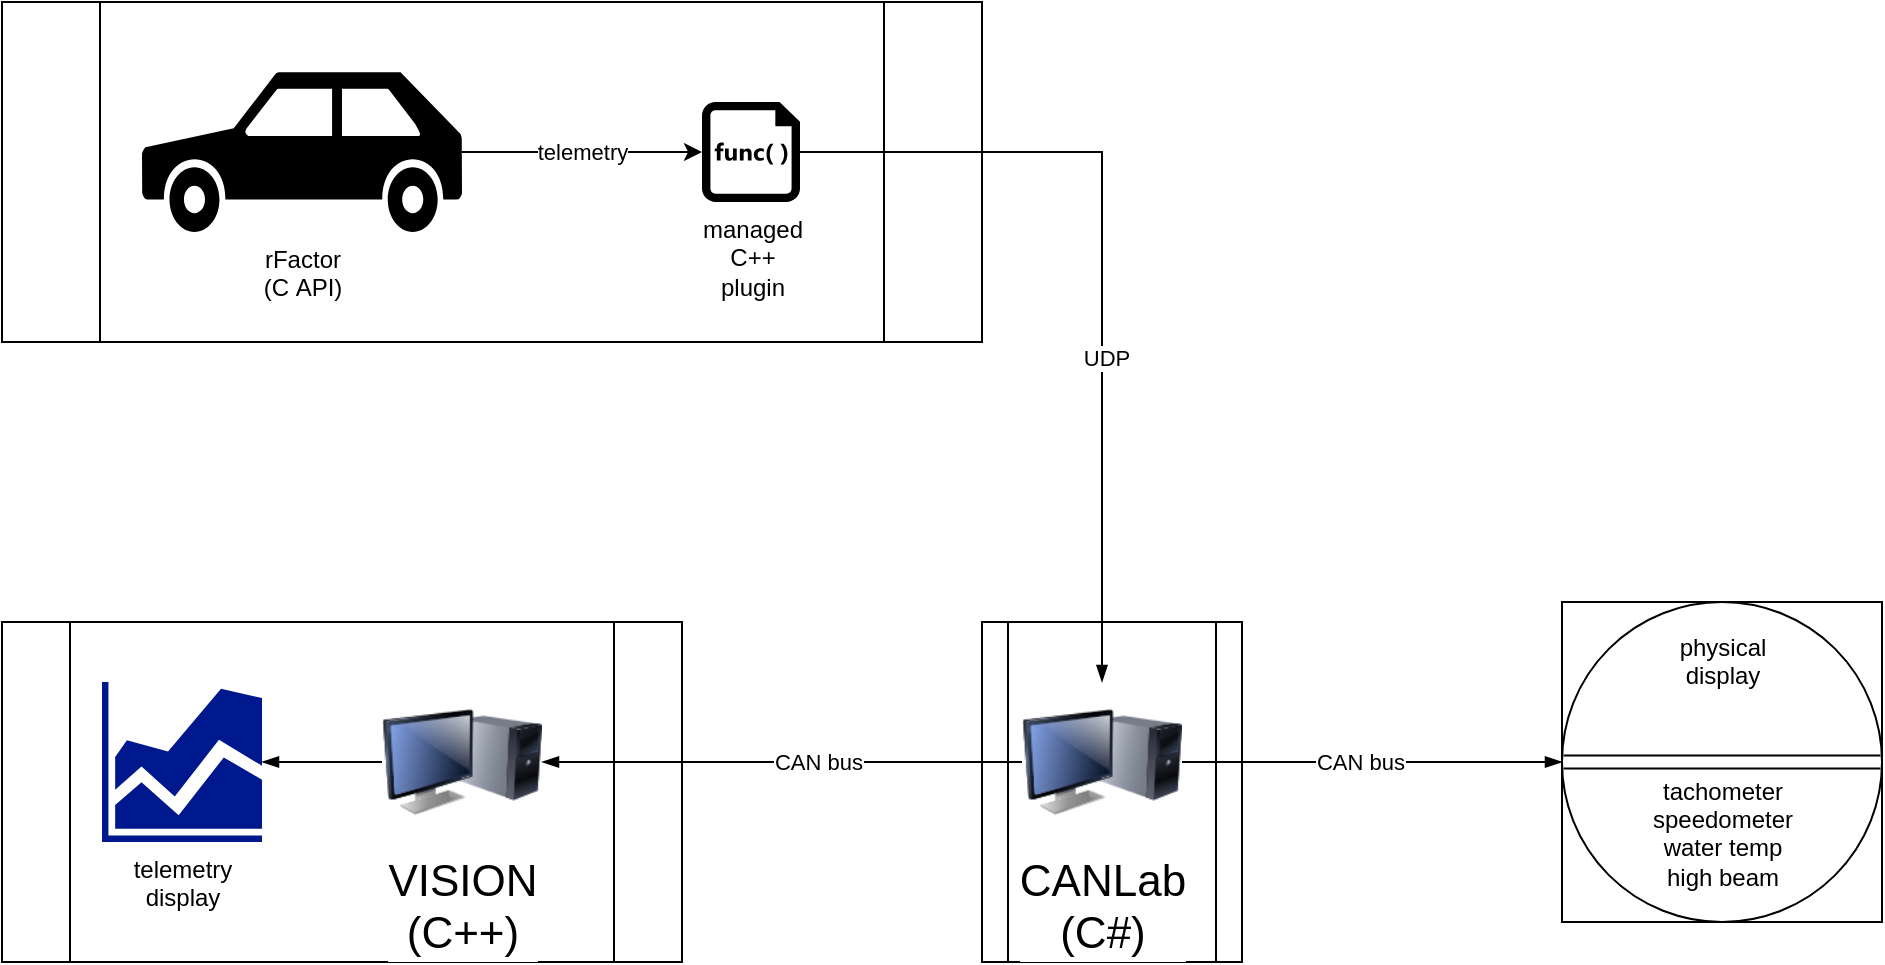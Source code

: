 <mxfile version="13.9.9" type="device"><diagram name="Architecture" id="55a83fd1-7818-8e21-69c5-c3457e3827bb"><mxGraphModel dx="1422" dy="822" grid="1" gridSize="10" guides="1" tooltips="1" connect="1" arrows="1" fold="1" page="1" pageScale="1" pageWidth="1169" pageHeight="827" background="#ffffff" math="0" shadow="0"><root><mxCell id="0"/><mxCell id="1" parent="0"/><mxCell id="FkKAc4UebB1lBnirXUeA-2" value="" style="shape=process;whiteSpace=wrap;html=1;backgroundOutline=1;fillColor=none;" parent="1" vertex="1"><mxGeometry x="70" y="360" width="340" height="170" as="geometry"/></mxCell><mxCell id="FkKAc4UebB1lBnirXUeA-3" value="" style="shape=process;whiteSpace=wrap;html=1;backgroundOutline=1;fillColor=none;" parent="1" vertex="1"><mxGeometry x="560" y="360" width="130" height="170" as="geometry"/></mxCell><mxCell id="FkKAc4UebB1lBnirXUeA-1" value="" style="shape=process;whiteSpace=wrap;html=1;backgroundOutline=1;fillColor=none;" parent="1" vertex="1"><mxGeometry x="70" y="50" width="490" height="170" as="geometry"/></mxCell><mxCell id="8zGKIjGxaLRgds2iw8bD-5" style="edgeStyle=orthogonalEdgeStyle;rounded=0;orthogonalLoop=1;jettySize=auto;html=1;entryX=0;entryY=0.5;entryDx=0;entryDy=0;startArrow=blockThin;startFill=1;endArrow=none;endFill=0;" parent="1" source="69ecfefc5c41e42c-5" target="8zGKIjGxaLRgds2iw8bD-3" edge="1"><mxGeometry relative="1" as="geometry"/></mxCell><mxCell id="8zGKIjGxaLRgds2iw8bD-9" value="CAN bus" style="edgeLabel;html=1;align=center;verticalAlign=middle;resizable=0;points=[];" parent="8zGKIjGxaLRgds2iw8bD-5" vertex="1" connectable="0"><mxGeometry x="0.253" relative="1" as="geometry"><mxPoint x="-13" as="offset"/></mxGeometry></mxCell><mxCell id="8zGKIjGxaLRgds2iw8bD-8" style="edgeStyle=orthogonalEdgeStyle;rounded=0;orthogonalLoop=1;jettySize=auto;html=1;endArrow=blockThin;endFill=1;" parent="1" source="69ecfefc5c41e42c-5" target="8zGKIjGxaLRgds2iw8bD-7" edge="1"><mxGeometry relative="1" as="geometry"/></mxCell><mxCell id="69ecfefc5c41e42c-5" value="VISION&lt;br&gt;(C++)" style="image;html=1;labelBackgroundColor=#ffffff;image=img/lib/clip_art/computers/Monitor_Tower_128x128.png;rounded=1;shadow=0;comic=0;strokeWidth=2;fontSize=22" parent="1" vertex="1"><mxGeometry x="260" y="390" width="80" height="80" as="geometry"/></mxCell><mxCell id="8zGKIjGxaLRgds2iw8bD-4" style="edgeStyle=orthogonalEdgeStyle;rounded=0;orthogonalLoop=1;jettySize=auto;html=1;entryX=0.5;entryY=0;entryDx=0;entryDy=0;endArrow=blockThin;endFill=1;exitX=1;exitY=0.5;exitDx=0;exitDy=0;exitPerimeter=0;" parent="1" source="FkKAc4UebB1lBnirXUeA-4" target="8zGKIjGxaLRgds2iw8bD-3" edge="1"><mxGeometry relative="1" as="geometry"/></mxCell><mxCell id="8zGKIjGxaLRgds2iw8bD-11" value="UDP" style="edgeLabel;html=1;align=center;verticalAlign=middle;resizable=0;points=[];" parent="8zGKIjGxaLRgds2iw8bD-4" vertex="1" connectable="0"><mxGeometry x="0.18" y="2" relative="1" as="geometry"><mxPoint y="8.33" as="offset"/></mxGeometry></mxCell><mxCell id="FkKAc4UebB1lBnirXUeA-5" style="edgeStyle=orthogonalEdgeStyle;rounded=0;orthogonalLoop=1;jettySize=auto;html=1;" parent="1" source="8zGKIjGxaLRgds2iw8bD-1" target="FkKAc4UebB1lBnirXUeA-4" edge="1"><mxGeometry relative="1" as="geometry"/></mxCell><mxCell id="FkKAc4UebB1lBnirXUeA-6" value="telemetry" style="edgeLabel;html=1;align=center;verticalAlign=middle;resizable=0;points=[];" parent="FkKAc4UebB1lBnirXUeA-5" vertex="1" connectable="0"><mxGeometry x="0.242" y="2" relative="1" as="geometry"><mxPoint x="-15" y="2" as="offset"/></mxGeometry></mxCell><mxCell id="8zGKIjGxaLRgds2iw8bD-1" value="rFactor&lt;br&gt;(C&amp;nbsp;API)" style="shape=mxgraph.signs.transportation.car_3;html=1;pointerEvents=1;fillColor=#000000;strokeColor=none;verticalLabelPosition=bottom;verticalAlign=top;align=center;" parent="1" vertex="1"><mxGeometry x="140" y="85" width="160" height="80" as="geometry"/></mxCell><mxCell id="8zGKIjGxaLRgds2iw8bD-2" value="physical&lt;br&gt;display&lt;br&gt;&lt;br&gt;&lt;br&gt;&lt;br&gt;tachometer&lt;br&gt;speedometer&lt;br&gt;water temp&lt;br&gt;high beam&lt;br&gt; " style="html=1;outlineConnect=0;align=center;dashed=0;aspect=fixed;shape=mxgraph.pid2inst.sharedCont;mounting=local" parent="1" vertex="1"><mxGeometry x="850" y="350" width="160" height="160" as="geometry"/></mxCell><mxCell id="8zGKIjGxaLRgds2iw8bD-6" style="edgeStyle=orthogonalEdgeStyle;rounded=0;orthogonalLoop=1;jettySize=auto;html=1;entryX=0;entryY=0.5;entryDx=0;entryDy=0;endArrow=blockThin;endFill=1;" parent="1" source="8zGKIjGxaLRgds2iw8bD-3" target="8zGKIjGxaLRgds2iw8bD-2" edge="1"><mxGeometry relative="1" as="geometry"/></mxCell><mxCell id="8zGKIjGxaLRgds2iw8bD-10" value="CAN bus" style="edgeLabel;html=1;align=center;verticalAlign=middle;resizable=0;points=[];" parent="8zGKIjGxaLRgds2iw8bD-6" vertex="1" connectable="0"><mxGeometry x="-0.242" y="-1" relative="1" as="geometry"><mxPoint x="17" y="-1" as="offset"/></mxGeometry></mxCell><mxCell id="8zGKIjGxaLRgds2iw8bD-3" value="CANLab&lt;br&gt;(C#)" style="image;html=1;labelBackgroundColor=#ffffff;image=img/lib/clip_art/computers/Monitor_Tower_128x128.png;rounded=1;shadow=0;comic=0;strokeWidth=2;fontSize=22" parent="1" vertex="1"><mxGeometry x="580" y="390" width="80" height="80" as="geometry"/></mxCell><mxCell id="8zGKIjGxaLRgds2iw8bD-7" value="telemetry&lt;br&gt;display" style="aspect=fixed;pointerEvents=1;shadow=0;dashed=0;html=1;strokeColor=none;labelPosition=center;verticalLabelPosition=bottom;verticalAlign=top;align=center;fillColor=#00188D;shape=mxgraph.mscae.general.graph" parent="1" vertex="1"><mxGeometry x="120" y="390" width="80" height="80" as="geometry"/></mxCell><mxCell id="FkKAc4UebB1lBnirXUeA-4" value="managed&lt;br&gt;C++&lt;br&gt;plugin" style="aspect=fixed;pointerEvents=1;shadow=0;dashed=0;html=1;strokeColor=none;labelPosition=center;verticalLabelPosition=bottom;verticalAlign=top;align=center;shape=mxgraph.mscae.enterprise.code_file;fillColor=#000000;" parent="1" vertex="1"><mxGeometry x="420" y="100" width="49" height="50" as="geometry"/></mxCell></root></mxGraphModel></diagram></mxfile>
